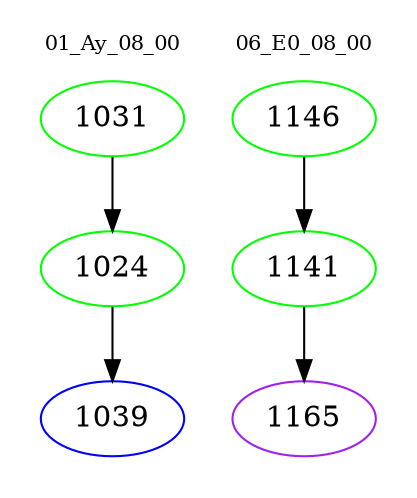 digraph{
subgraph cluster_0 {
color = white
label = "01_Ay_08_00";
fontsize=10;
T0_1031 [label="1031", color="green"]
T0_1031 -> T0_1024 [color="black"]
T0_1024 [label="1024", color="green"]
T0_1024 -> T0_1039 [color="black"]
T0_1039 [label="1039", color="blue"]
}
subgraph cluster_1 {
color = white
label = "06_E0_08_00";
fontsize=10;
T1_1146 [label="1146", color="green"]
T1_1146 -> T1_1141 [color="black"]
T1_1141 [label="1141", color="green"]
T1_1141 -> T1_1165 [color="black"]
T1_1165 [label="1165", color="purple"]
}
}
